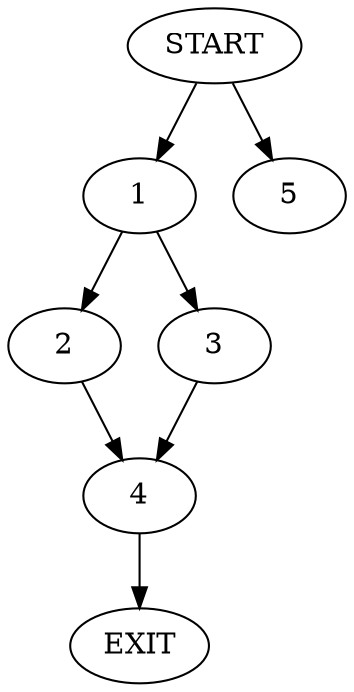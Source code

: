 digraph { 
0 [label="START"];
1;
2;
3;
4;
5;
6[label="EXIT"];
0 -> 1;
0 -> 5;
1 -> 2;
1 -> 3;
2 -> 4;
3 -> 4;
4 -> 6;
}